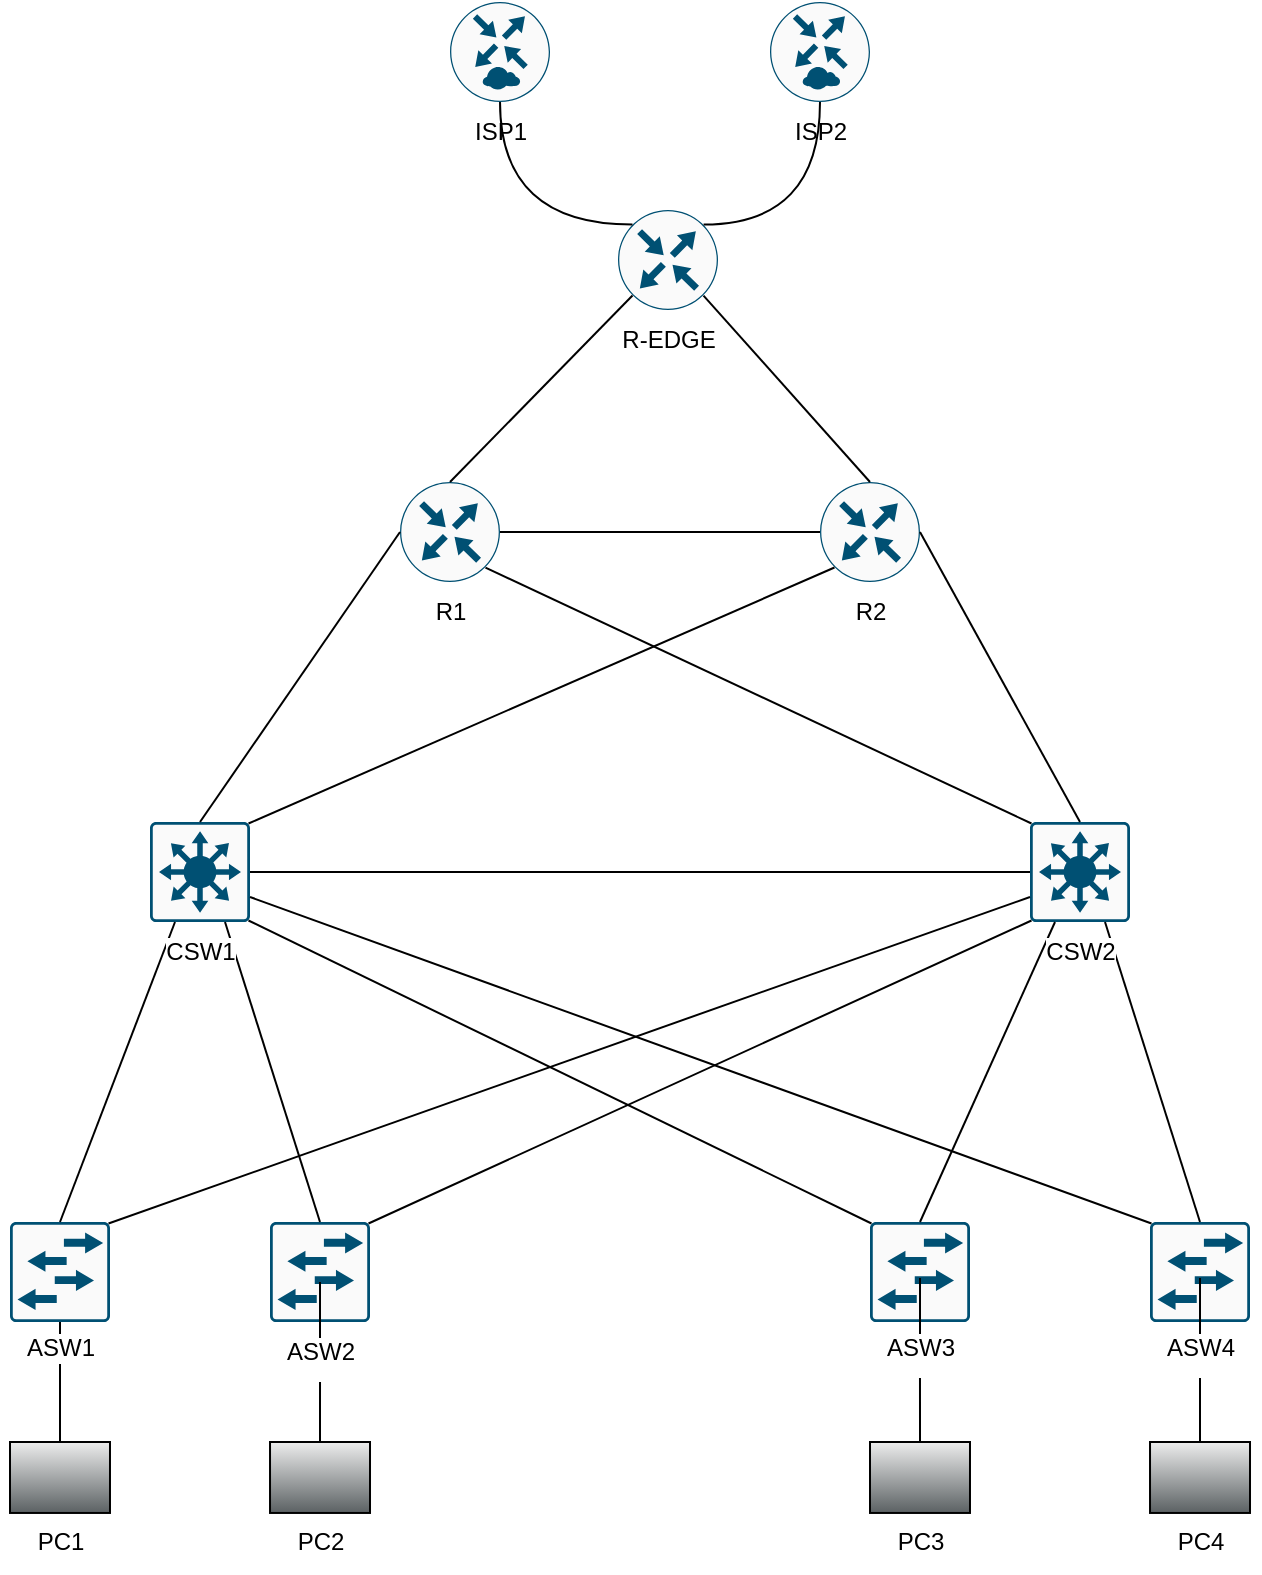 <mxfile version="27.0.5">
  <diagram name="Page-1" id="cx-hjg-RENKBDJ7C8sbw">
    <mxGraphModel dx="1067" dy="931" grid="1" gridSize="10" guides="1" tooltips="1" connect="1" arrows="1" fold="1" page="1" pageScale="1" pageWidth="827" pageHeight="1169" math="0" shadow="0">
      <root>
        <mxCell id="0" />
        <mxCell id="1" parent="0" />
        <mxCell id="QYmhKUo41NAajOEhLeO6-1" value="" style="sketch=0;points=[[0.5,0,0],[1,0.5,0],[0.5,1,0],[0,0.5,0],[0.145,0.145,0],[0.856,0.145,0],[0.855,0.856,0],[0.145,0.855,0]];verticalLabelPosition=bottom;html=1;verticalAlign=top;aspect=fixed;align=center;pointerEvents=1;shape=mxgraph.cisco19.rect;prIcon=csr_1000v;fillColor=#FAFAFA;strokeColor=#005073;" parent="1" vertex="1">
          <mxGeometry x="305.01" y="300" width="50" height="50" as="geometry" />
        </mxCell>
        <mxCell id="QYmhKUo41NAajOEhLeO6-2" value="" style="sketch=0;points=[[0.5,0,0],[1,0.5,0],[0.5,1,0],[0,0.5,0],[0.145,0.145,0],[0.856,0.145,0],[0.855,0.856,0],[0.145,0.855,0]];verticalLabelPosition=bottom;html=1;verticalAlign=top;aspect=fixed;align=center;pointerEvents=1;shape=mxgraph.cisco19.rect;prIcon=csr_1000v;fillColor=#FAFAFA;strokeColor=#005073;" parent="1" vertex="1">
          <mxGeometry x="465" y="300" width="50" height="50" as="geometry" />
        </mxCell>
        <mxCell id="QYmhKUo41NAajOEhLeO6-4" value="" style="sketch=0;points=[[0.5,0,0],[1,0.5,0],[0.5,1,0],[0,0.5,0],[0.145,0.145,0],[0.856,0.145,0],[0.855,0.856,0],[0.145,0.855,0]];verticalLabelPosition=bottom;html=1;verticalAlign=top;aspect=fixed;align=center;pointerEvents=1;shape=mxgraph.cisco19.rect;prIcon=router;fillColor=#FAFAFA;strokeColor=#005073;" parent="1" vertex="1">
          <mxGeometry x="280" y="540" width="50" height="50" as="geometry" />
        </mxCell>
        <mxCell id="QYmhKUo41NAajOEhLeO6-5" value="" style="sketch=0;points=[[0.5,0,0],[1,0.5,0],[0.5,1,0],[0,0.5,0],[0.145,0.145,0],[0.856,0.145,0],[0.855,0.856,0],[0.145,0.855,0]];verticalLabelPosition=bottom;html=1;verticalAlign=top;aspect=fixed;align=center;pointerEvents=1;shape=mxgraph.cisco19.rect;prIcon=router;fillColor=#FAFAFA;strokeColor=#005073;" parent="1" vertex="1">
          <mxGeometry x="490" y="540" width="50" height="50" as="geometry" />
        </mxCell>
        <mxCell id="QYmhKUo41NAajOEhLeO6-16" value="" style="sketch=0;points=[[0.015,0.015,0],[0.985,0.015,0],[0.985,0.985,0],[0.015,0.985,0],[0.25,0,0],[0.5,0,0],[0.75,0,0],[1,0.25,0],[1,0.5,0],[1,0.75,0],[0.75,1,0],[0.5,1,0],[0.25,1,0],[0,0.75,0],[0,0.5,0],[0,0.25,0]];verticalLabelPosition=bottom;html=1;verticalAlign=top;aspect=fixed;align=center;pointerEvents=1;shape=mxgraph.cisco19.rect;prIcon=l3_switch;fillColor=#FAFAFA;strokeColor=#005073;" parent="1" vertex="1">
          <mxGeometry x="155" y="710" width="50" height="50" as="geometry" />
        </mxCell>
        <mxCell id="QYmhKUo41NAajOEhLeO6-17" value="" style="sketch=0;points=[[0.015,0.015,0],[0.985,0.015,0],[0.985,0.985,0],[0.015,0.985,0],[0.25,0,0],[0.5,0,0],[0.75,0,0],[1,0.25,0],[1,0.5,0],[1,0.75,0],[0.75,1,0],[0.5,1,0],[0.25,1,0],[0,0.75,0],[0,0.5,0],[0,0.25,0]];verticalLabelPosition=bottom;html=1;verticalAlign=top;aspect=fixed;align=center;pointerEvents=1;shape=mxgraph.cisco19.rect;prIcon=l3_switch;fillColor=#FAFAFA;strokeColor=#005073;" parent="1" vertex="1">
          <mxGeometry x="595" y="710" width="50" height="50" as="geometry" />
        </mxCell>
        <mxCell id="QYmhKUo41NAajOEhLeO6-62" style="edgeStyle=orthogonalEdgeStyle;rounded=0;orthogonalLoop=1;jettySize=auto;html=1;exitX=0.5;exitY=1;exitDx=0;exitDy=0;exitPerimeter=0;endArrow=none;startFill=0;" parent="1" source="QYmhKUo41NAajOEhLeO6-18" target="QYmhKUo41NAajOEhLeO6-23" edge="1">
          <mxGeometry relative="1" as="geometry" />
        </mxCell>
        <mxCell id="QYmhKUo41NAajOEhLeO6-18" value="" style="sketch=0;points=[[0.015,0.015,0],[0.985,0.015,0],[0.985,0.985,0],[0.015,0.985,0],[0.25,0,0],[0.5,0,0],[0.75,0,0],[1,0.25,0],[1,0.5,0],[1,0.75,0],[0.75,1,0],[0.5,1,0],[0.25,1,0],[0,0.75,0],[0,0.5,0],[0,0.25,0]];verticalLabelPosition=bottom;html=1;verticalAlign=top;aspect=fixed;align=center;pointerEvents=1;shape=mxgraph.cisco19.rect;prIcon=l2_switch;fillColor=#FAFAFA;strokeColor=#005073;" parent="1" vertex="1">
          <mxGeometry x="85" y="910" width="50" height="50" as="geometry" />
        </mxCell>
        <mxCell id="QYmhKUo41NAajOEhLeO6-63" style="edgeStyle=orthogonalEdgeStyle;rounded=0;orthogonalLoop=1;jettySize=auto;html=1;exitX=0.5;exitY=1;exitDx=0;exitDy=0;exitPerimeter=0;endArrow=none;startFill=0;" parent="1" source="nFP74qU7jgvlYta2bDjf-6" target="QYmhKUo41NAajOEhLeO6-24" edge="1">
          <mxGeometry relative="1" as="geometry" />
        </mxCell>
        <mxCell id="QYmhKUo41NAajOEhLeO6-19" value="" style="sketch=0;points=[[0.015,0.015,0],[0.985,0.015,0],[0.985,0.985,0],[0.015,0.985,0],[0.25,0,0],[0.5,0,0],[0.75,0,0],[1,0.25,0],[1,0.5,0],[1,0.75,0],[0.75,1,0],[0.5,1,0],[0.25,1,0],[0,0.75,0],[0,0.5,0],[0,0.25,0]];verticalLabelPosition=bottom;html=1;verticalAlign=top;aspect=fixed;align=center;pointerEvents=1;shape=mxgraph.cisco19.rect;prIcon=l2_switch;fillColor=#FAFAFA;strokeColor=#005073;" parent="1" vertex="1">
          <mxGeometry x="215" y="910" width="50" height="50" as="geometry" />
        </mxCell>
        <mxCell id="QYmhKUo41NAajOEhLeO6-71" style="edgeStyle=orthogonalEdgeStyle;rounded=0;orthogonalLoop=1;jettySize=auto;html=1;exitX=0.5;exitY=1;exitDx=0;exitDy=0;exitPerimeter=0;endArrow=none;startFill=0;" parent="1" source="nFP74qU7jgvlYta2bDjf-9" target="QYmhKUo41NAajOEhLeO6-25" edge="1">
          <mxGeometry relative="1" as="geometry" />
        </mxCell>
        <mxCell id="QYmhKUo41NAajOEhLeO6-20" value="" style="sketch=0;points=[[0.015,0.015,0],[0.985,0.015,0],[0.985,0.985,0],[0.015,0.985,0],[0.25,0,0],[0.5,0,0],[0.75,0,0],[1,0.25,0],[1,0.5,0],[1,0.75,0],[0.75,1,0],[0.5,1,0],[0.25,1,0],[0,0.75,0],[0,0.5,0],[0,0.25,0]];verticalLabelPosition=bottom;html=1;verticalAlign=top;aspect=fixed;align=center;pointerEvents=1;shape=mxgraph.cisco19.rect;prIcon=l2_switch;fillColor=#FAFAFA;strokeColor=#005073;" parent="1" vertex="1">
          <mxGeometry x="515" y="910" width="50" height="50" as="geometry" />
        </mxCell>
        <mxCell id="QYmhKUo41NAajOEhLeO6-74" style="edgeStyle=orthogonalEdgeStyle;rounded=0;orthogonalLoop=1;jettySize=auto;html=1;exitX=0.5;exitY=1;exitDx=0;exitDy=0;exitPerimeter=0;endArrow=none;startFill=0;" parent="1" source="nFP74qU7jgvlYta2bDjf-11" target="QYmhKUo41NAajOEhLeO6-26" edge="1">
          <mxGeometry relative="1" as="geometry" />
        </mxCell>
        <mxCell id="QYmhKUo41NAajOEhLeO6-21" value="" style="sketch=0;points=[[0.015,0.015,0],[0.985,0.015,0],[0.985,0.985,0],[0.015,0.985,0],[0.25,0,0],[0.5,0,0],[0.75,0,0],[1,0.25,0],[1,0.5,0],[1,0.75,0],[0.75,1,0],[0.5,1,0],[0.25,1,0],[0,0.75,0],[0,0.5,0],[0,0.25,0]];verticalLabelPosition=bottom;html=1;verticalAlign=top;aspect=fixed;align=center;pointerEvents=1;shape=mxgraph.cisco19.rect;prIcon=l2_switch;fillColor=#FAFAFA;strokeColor=#005073;" parent="1" vertex="1">
          <mxGeometry x="655" y="910" width="50" height="50" as="geometry" />
        </mxCell>
        <mxCell id="QYmhKUo41NAajOEhLeO6-23" value="" style="shape=mxgraph.networks2.icon;aspect=fixed;fillColor=#EDEDED;strokeColor=#000000;gradientColor=#5B6163;network2IconShadow=1;network2bgFillColor=none;network2Icon=mxgraph.networks2.pc;network2IconYOffset=-0.059;network2IconW=1.0;network2IconH=0.71;" parent="1" vertex="1">
          <mxGeometry x="85" y="1020" width="49.995" height="35.48" as="geometry" />
        </mxCell>
        <mxCell id="QYmhKUo41NAajOEhLeO6-24" value="" style="shape=mxgraph.networks2.icon;aspect=fixed;fillColor=#EDEDED;strokeColor=#000000;gradientColor=#5B6163;network2IconShadow=1;network2bgFillColor=none;network2Icon=mxgraph.networks2.pc;network2IconYOffset=-0.059;network2IconW=1.0;network2IconH=0.71;" parent="1" vertex="1">
          <mxGeometry x="215.01" y="1020" width="49.995" height="35.48" as="geometry" />
        </mxCell>
        <mxCell id="QYmhKUo41NAajOEhLeO6-25" value="" style="shape=mxgraph.networks2.icon;aspect=fixed;fillColor=#EDEDED;strokeColor=#000000;gradientColor=#5B6163;network2IconShadow=1;network2bgFillColor=none;network2Icon=mxgraph.networks2.pc;network2IconYOffset=-0.059;network2IconW=1.0;network2IconH=0.71;" parent="1" vertex="1">
          <mxGeometry x="515" y="1020" width="49.995" height="35.48" as="geometry" />
        </mxCell>
        <mxCell id="QYmhKUo41NAajOEhLeO6-26" value="" style="shape=mxgraph.networks2.icon;aspect=fixed;fillColor=#EDEDED;strokeColor=#000000;gradientColor=#5B6163;network2IconShadow=1;network2bgFillColor=none;network2Icon=mxgraph.networks2.pc;network2IconYOffset=-0.059;network2IconW=1.0;network2IconH=0.71;" parent="1" vertex="1">
          <mxGeometry x="655.01" y="1020" width="49.995" height="35.48" as="geometry" />
        </mxCell>
        <mxCell id="QYmhKUo41NAajOEhLeO6-53" style="rounded=0;orthogonalLoop=1;jettySize=auto;html=1;exitX=1;exitY=0.5;exitDx=0;exitDy=0;exitPerimeter=0;entryX=0.5;entryY=0;entryDx=0;entryDy=0;entryPerimeter=0;endArrow=none;startFill=0;" parent="1" source="QYmhKUo41NAajOEhLeO6-5" target="QYmhKUo41NAajOEhLeO6-17" edge="1">
          <mxGeometry relative="1" as="geometry" />
        </mxCell>
        <mxCell id="QYmhKUo41NAajOEhLeO6-57" style="rounded=0;orthogonalLoop=1;jettySize=auto;html=1;exitX=0.25;exitY=1;exitDx=0;exitDy=0;exitPerimeter=0;entryX=0.5;entryY=0;entryDx=0;entryDy=0;entryPerimeter=0;endArrow=none;startFill=0;" parent="1" source="QYmhKUo41NAajOEhLeO6-17" target="QYmhKUo41NAajOEhLeO6-20" edge="1">
          <mxGeometry relative="1" as="geometry" />
        </mxCell>
        <mxCell id="QYmhKUo41NAajOEhLeO6-58" style="rounded=0;orthogonalLoop=1;jettySize=auto;html=1;exitX=0.75;exitY=1;exitDx=0;exitDy=0;exitPerimeter=0;entryX=0.5;entryY=0;entryDx=0;entryDy=0;entryPerimeter=0;endArrow=none;startFill=0;" parent="1" source="QYmhKUo41NAajOEhLeO6-17" target="QYmhKUo41NAajOEhLeO6-21" edge="1">
          <mxGeometry relative="1" as="geometry" />
        </mxCell>
        <mxCell id="QYmhKUo41NAajOEhLeO6-60" style="rounded=0;orthogonalLoop=1;jettySize=auto;html=1;exitX=0.25;exitY=1;exitDx=0;exitDy=0;exitPerimeter=0;entryX=0.5;entryY=0;entryDx=0;entryDy=0;entryPerimeter=0;endArrow=none;startFill=0;" parent="1" source="QYmhKUo41NAajOEhLeO6-16" target="QYmhKUo41NAajOEhLeO6-18" edge="1">
          <mxGeometry relative="1" as="geometry" />
        </mxCell>
        <mxCell id="QYmhKUo41NAajOEhLeO6-61" style="rounded=0;orthogonalLoop=1;jettySize=auto;html=1;exitX=0.75;exitY=1;exitDx=0;exitDy=0;exitPerimeter=0;entryX=0.5;entryY=0;entryDx=0;entryDy=0;entryPerimeter=0;endArrow=none;startFill=0;" parent="1" source="QYmhKUo41NAajOEhLeO6-16" target="QYmhKUo41NAajOEhLeO6-19" edge="1">
          <mxGeometry relative="1" as="geometry" />
        </mxCell>
        <mxCell id="QYmhKUo41NAajOEhLeO6-65" style="edgeStyle=orthogonalEdgeStyle;rounded=0;orthogonalLoop=1;jettySize=auto;html=1;exitX=1;exitY=0.5;exitDx=0;exitDy=0;exitPerimeter=0;entryX=0;entryY=0.5;entryDx=0;entryDy=0;entryPerimeter=0;endArrow=none;startFill=0;" parent="1" source="QYmhKUo41NAajOEhLeO6-16" target="QYmhKUo41NAajOEhLeO6-17" edge="1">
          <mxGeometry relative="1" as="geometry" />
        </mxCell>
        <mxCell id="QYmhKUo41NAajOEhLeO6-68" style="rounded=0;orthogonalLoop=1;jettySize=auto;html=1;exitX=0;exitY=0.5;exitDx=0;exitDy=0;exitPerimeter=0;entryX=0.5;entryY=0;entryDx=0;entryDy=0;entryPerimeter=0;endArrow=none;startFill=0;" parent="1" source="QYmhKUo41NAajOEhLeO6-4" target="QYmhKUo41NAajOEhLeO6-16" edge="1">
          <mxGeometry relative="1" as="geometry" />
        </mxCell>
        <mxCell id="nFP74qU7jgvlYta2bDjf-1" value="PC3" style="text;html=1;align=center;verticalAlign=middle;resizable=0;points=[];autosize=1;strokeColor=none;fillColor=none;" parent="1" vertex="1">
          <mxGeometry x="514.99" y="1055.48" width="50" height="30" as="geometry" />
        </mxCell>
        <mxCell id="nFP74qU7jgvlYta2bDjf-2" value="PC4" style="text;html=1;align=center;verticalAlign=middle;resizable=0;points=[];autosize=1;strokeColor=none;fillColor=none;" parent="1" vertex="1">
          <mxGeometry x="655" y="1055.48" width="50" height="30" as="geometry" />
        </mxCell>
        <mxCell id="nFP74qU7jgvlYta2bDjf-3" value="PC2" style="text;html=1;align=center;verticalAlign=middle;resizable=0;points=[];autosize=1;strokeColor=none;fillColor=none;" parent="1" vertex="1">
          <mxGeometry x="215.01" y="1055.48" width="50" height="30" as="geometry" />
        </mxCell>
        <mxCell id="nFP74qU7jgvlYta2bDjf-4" value="PC1" style="text;html=1;align=center;verticalAlign=middle;resizable=0;points=[];autosize=1;strokeColor=none;fillColor=none;" parent="1" vertex="1">
          <mxGeometry x="84.99" y="1055.48" width="50" height="30" as="geometry" />
        </mxCell>
        <mxCell id="nFP74qU7jgvlYta2bDjf-5" value="ASW1" style="text;html=1;align=center;verticalAlign=middle;resizable=0;points=[];autosize=1;glass=0;fillColor=none;fontStyle=0;labelBackgroundColor=default;" parent="1" vertex="1">
          <mxGeometry x="80" y="958" width="60" height="30" as="geometry" />
        </mxCell>
        <mxCell id="nFP74qU7jgvlYta2bDjf-7" value="" style="edgeStyle=orthogonalEdgeStyle;rounded=0;orthogonalLoop=1;jettySize=auto;html=1;exitX=0.5;exitY=1;exitDx=0;exitDy=0;exitPerimeter=0;endArrow=none;startFill=0;" parent="1" source="QYmhKUo41NAajOEhLeO6-19" target="nFP74qU7jgvlYta2bDjf-6" edge="1">
          <mxGeometry relative="1" as="geometry">
            <mxPoint x="240" y="960" as="sourcePoint" />
            <mxPoint x="240" y="1020" as="targetPoint" />
          </mxGeometry>
        </mxCell>
        <mxCell id="nFP74qU7jgvlYta2bDjf-6" value="ASW2" style="text;html=1;align=center;verticalAlign=middle;resizable=0;points=[];autosize=1;strokeColor=none;fillColor=none;labelBackgroundColor=default;" parent="1" vertex="1">
          <mxGeometry x="210.01" y="960" width="60" height="30" as="geometry" />
        </mxCell>
        <mxCell id="nFP74qU7jgvlYta2bDjf-10" value="" style="edgeStyle=orthogonalEdgeStyle;rounded=0;orthogonalLoop=1;jettySize=auto;html=1;exitX=0.5;exitY=1;exitDx=0;exitDy=0;exitPerimeter=0;endArrow=none;startFill=0;" parent="1" source="QYmhKUo41NAajOEhLeO6-20" target="nFP74qU7jgvlYta2bDjf-9" edge="1">
          <mxGeometry relative="1" as="geometry">
            <mxPoint x="540" y="960" as="sourcePoint" />
            <mxPoint x="540" y="1020" as="targetPoint" />
          </mxGeometry>
        </mxCell>
        <mxCell id="nFP74qU7jgvlYta2bDjf-9" value="ASW3" style="text;html=1;align=center;verticalAlign=middle;resizable=0;points=[];autosize=1;strokeColor=none;fillColor=none;labelBackgroundColor=default;" parent="1" vertex="1">
          <mxGeometry x="509.99" y="958" width="60" height="30" as="geometry" />
        </mxCell>
        <mxCell id="nFP74qU7jgvlYta2bDjf-12" value="" style="edgeStyle=orthogonalEdgeStyle;rounded=0;orthogonalLoop=1;jettySize=auto;html=1;exitX=0.5;exitY=1;exitDx=0;exitDy=0;exitPerimeter=0;endArrow=none;startFill=0;" parent="1" source="QYmhKUo41NAajOEhLeO6-21" target="nFP74qU7jgvlYta2bDjf-11" edge="1">
          <mxGeometry relative="1" as="geometry">
            <mxPoint x="680" y="960" as="sourcePoint" />
            <mxPoint x="680" y="1020" as="targetPoint" />
          </mxGeometry>
        </mxCell>
        <mxCell id="nFP74qU7jgvlYta2bDjf-11" value="ASW4" style="text;html=1;align=center;verticalAlign=middle;resizable=0;points=[];autosize=1;strokeColor=none;fillColor=none;labelBackgroundColor=default;" parent="1" vertex="1">
          <mxGeometry x="650" y="958" width="60" height="30" as="geometry" />
        </mxCell>
        <mxCell id="nFP74qU7jgvlYta2bDjf-13" value="CSW2" style="text;html=1;align=center;verticalAlign=middle;resizable=0;points=[];autosize=1;strokeColor=none;fillColor=none;labelBackgroundColor=default;" parent="1" vertex="1">
          <mxGeometry x="590" y="760" width="60" height="30" as="geometry" />
        </mxCell>
        <mxCell id="nFP74qU7jgvlYta2bDjf-14" value="CSW1" style="text;html=1;align=center;verticalAlign=middle;resizable=0;points=[];autosize=1;strokeColor=none;fillColor=none;labelBackgroundColor=default;" parent="1" vertex="1">
          <mxGeometry x="150" y="760" width="60" height="30" as="geometry" />
        </mxCell>
        <mxCell id="nFP74qU7jgvlYta2bDjf-15" value="R2" style="text;html=1;align=center;verticalAlign=middle;resizable=0;points=[];autosize=1;strokeColor=none;fillColor=none;" parent="1" vertex="1">
          <mxGeometry x="495" y="590" width="40" height="30" as="geometry" />
        </mxCell>
        <mxCell id="nFP74qU7jgvlYta2bDjf-16" value="R1" style="text;html=1;align=center;verticalAlign=middle;resizable=0;points=[];autosize=1;strokeColor=none;fillColor=none;" parent="1" vertex="1">
          <mxGeometry x="285" y="590" width="40" height="30" as="geometry" />
        </mxCell>
        <mxCell id="nFP74qU7jgvlYta2bDjf-25" value="R-EDGE" style="text;html=1;align=center;verticalAlign=middle;resizable=0;points=[];autosize=1;strokeColor=none;fillColor=none;labelBackgroundColor=default;" parent="1" vertex="1">
          <mxGeometry x="379" y="454" width="70" height="30" as="geometry" />
        </mxCell>
        <mxCell id="nFP74qU7jgvlYta2bDjf-29" value="ISP1" style="text;html=1;align=center;verticalAlign=middle;resizable=0;points=[];autosize=1;strokeColor=none;fillColor=none;labelBackgroundColor=default;" parent="1" vertex="1">
          <mxGeometry x="305.01" y="350" width="50" height="30" as="geometry" />
        </mxCell>
        <mxCell id="cePAY1lWWKdp6SKNdDU3-1" value="" style="sketch=0;points=[[0.5,0,0],[1,0.5,0],[0.5,1,0],[0,0.5,0],[0.145,0.145,0],[0.856,0.145,0],[0.855,0.856,0],[0.145,0.855,0]];verticalLabelPosition=bottom;html=1;verticalAlign=top;aspect=fixed;align=center;pointerEvents=1;shape=mxgraph.cisco19.rect;prIcon=router;fillColor=#FAFAFA;strokeColor=#005073;" vertex="1" parent="1">
          <mxGeometry x="389" y="404" width="50" height="50" as="geometry" />
        </mxCell>
        <mxCell id="cePAY1lWWKdp6SKNdDU3-4" style="rounded=0;orthogonalLoop=1;jettySize=auto;html=1;exitX=0.145;exitY=0.855;exitDx=0;exitDy=0;exitPerimeter=0;entryX=0.5;entryY=0;entryDx=0;entryDy=0;entryPerimeter=0;endArrow=none;startFill=0;" edge="1" parent="1" source="cePAY1lWWKdp6SKNdDU3-1" target="QYmhKUo41NAajOEhLeO6-4">
          <mxGeometry relative="1" as="geometry" />
        </mxCell>
        <mxCell id="cePAY1lWWKdp6SKNdDU3-5" style="edgeStyle=orthogonalEdgeStyle;rounded=0;orthogonalLoop=1;jettySize=auto;html=1;exitX=0.145;exitY=0.145;exitDx=0;exitDy=0;exitPerimeter=0;entryX=0.5;entryY=1;entryDx=0;entryDy=0;entryPerimeter=0;curved=1;endArrow=none;startFill=0;" edge="1" parent="1" source="cePAY1lWWKdp6SKNdDU3-1" target="QYmhKUo41NAajOEhLeO6-1">
          <mxGeometry relative="1" as="geometry" />
        </mxCell>
        <mxCell id="cePAY1lWWKdp6SKNdDU3-7" style="rounded=0;orthogonalLoop=1;jettySize=auto;html=1;exitX=0.015;exitY=0.015;exitDx=0;exitDy=0;exitPerimeter=0;entryX=0.855;entryY=0.856;entryDx=0;entryDy=0;entryPerimeter=0;endArrow=none;startFill=0;" edge="1" parent="1" source="QYmhKUo41NAajOEhLeO6-17" target="QYmhKUo41NAajOEhLeO6-4">
          <mxGeometry relative="1" as="geometry" />
        </mxCell>
        <mxCell id="cePAY1lWWKdp6SKNdDU3-8" style="rounded=0;orthogonalLoop=1;jettySize=auto;html=1;exitX=0.985;exitY=0.015;exitDx=0;exitDy=0;exitPerimeter=0;entryX=0.145;entryY=0.855;entryDx=0;entryDy=0;entryPerimeter=0;endArrow=none;startFill=0;" edge="1" parent="1" source="QYmhKUo41NAajOEhLeO6-16" target="QYmhKUo41NAajOEhLeO6-5">
          <mxGeometry relative="1" as="geometry" />
        </mxCell>
        <mxCell id="cePAY1lWWKdp6SKNdDU3-9" style="rounded=0;orthogonalLoop=1;jettySize=auto;html=1;exitX=0.985;exitY=0.015;exitDx=0;exitDy=0;exitPerimeter=0;entryX=0;entryY=0.75;entryDx=0;entryDy=0;entryPerimeter=0;endArrow=none;startFill=0;" edge="1" parent="1" source="QYmhKUo41NAajOEhLeO6-18" target="QYmhKUo41NAajOEhLeO6-17">
          <mxGeometry relative="1" as="geometry" />
        </mxCell>
        <mxCell id="cePAY1lWWKdp6SKNdDU3-10" style="rounded=0;orthogonalLoop=1;jettySize=auto;html=1;exitX=0.985;exitY=0.015;exitDx=0;exitDy=0;exitPerimeter=0;entryX=0.015;entryY=0.985;entryDx=0;entryDy=0;entryPerimeter=0;endArrow=none;startFill=0;" edge="1" parent="1" source="QYmhKUo41NAajOEhLeO6-19" target="QYmhKUo41NAajOEhLeO6-17">
          <mxGeometry relative="1" as="geometry" />
        </mxCell>
        <mxCell id="cePAY1lWWKdp6SKNdDU3-11" style="rounded=0;orthogonalLoop=1;jettySize=auto;html=1;exitX=0.015;exitY=0.015;exitDx=0;exitDy=0;exitPerimeter=0;entryX=0.985;entryY=0.985;entryDx=0;entryDy=0;entryPerimeter=0;endArrow=none;startFill=0;" edge="1" parent="1" source="QYmhKUo41NAajOEhLeO6-20" target="QYmhKUo41NAajOEhLeO6-16">
          <mxGeometry relative="1" as="geometry" />
        </mxCell>
        <mxCell id="cePAY1lWWKdp6SKNdDU3-12" style="rounded=0;orthogonalLoop=1;jettySize=auto;html=1;exitX=0.015;exitY=0.015;exitDx=0;exitDy=0;exitPerimeter=0;entryX=1;entryY=0.75;entryDx=0;entryDy=0;entryPerimeter=0;endArrow=none;startFill=0;" edge="1" parent="1" source="QYmhKUo41NAajOEhLeO6-21" target="QYmhKUo41NAajOEhLeO6-16">
          <mxGeometry relative="1" as="geometry" />
        </mxCell>
        <mxCell id="cePAY1lWWKdp6SKNdDU3-13" style="edgeStyle=orthogonalEdgeStyle;rounded=0;orthogonalLoop=1;jettySize=auto;html=1;exitX=1;exitY=0.5;exitDx=0;exitDy=0;exitPerimeter=0;entryX=0;entryY=0.5;entryDx=0;entryDy=0;entryPerimeter=0;endArrow=none;startFill=0;" edge="1" parent="1" source="QYmhKUo41NAajOEhLeO6-4" target="QYmhKUo41NAajOEhLeO6-5">
          <mxGeometry relative="1" as="geometry" />
        </mxCell>
        <mxCell id="nFP74qU7jgvlYta2bDjf-27" value="ISP2" style="text;html=1;align=center;verticalAlign=middle;resizable=0;points=[];autosize=1;strokeColor=none;fillColor=none;labelBackgroundColor=default;" parent="1" vertex="1">
          <mxGeometry x="465" y="350" width="50" height="30" as="geometry" />
        </mxCell>
        <mxCell id="cePAY1lWWKdp6SKNdDU3-15" style="rounded=0;orthogonalLoop=1;jettySize=auto;html=1;exitX=0.5;exitY=0;exitDx=0;exitDy=0;exitPerimeter=0;entryX=0.855;entryY=0.856;entryDx=0;entryDy=0;entryPerimeter=0;endArrow=none;startFill=0;" edge="1" parent="1" source="QYmhKUo41NAajOEhLeO6-5" target="cePAY1lWWKdp6SKNdDU3-1">
          <mxGeometry relative="1" as="geometry" />
        </mxCell>
        <mxCell id="cePAY1lWWKdp6SKNdDU3-16" style="rounded=0;orthogonalLoop=1;jettySize=auto;html=1;exitX=0.856;exitY=0.145;exitDx=0;exitDy=0;exitPerimeter=0;entryX=0.5;entryY=1;entryDx=0;entryDy=0;entryPerimeter=0;edgeStyle=orthogonalEdgeStyle;endArrow=none;startFill=0;curved=1;" edge="1" parent="1" source="cePAY1lWWKdp6SKNdDU3-1" target="QYmhKUo41NAajOEhLeO6-2">
          <mxGeometry relative="1" as="geometry" />
        </mxCell>
      </root>
    </mxGraphModel>
  </diagram>
</mxfile>
